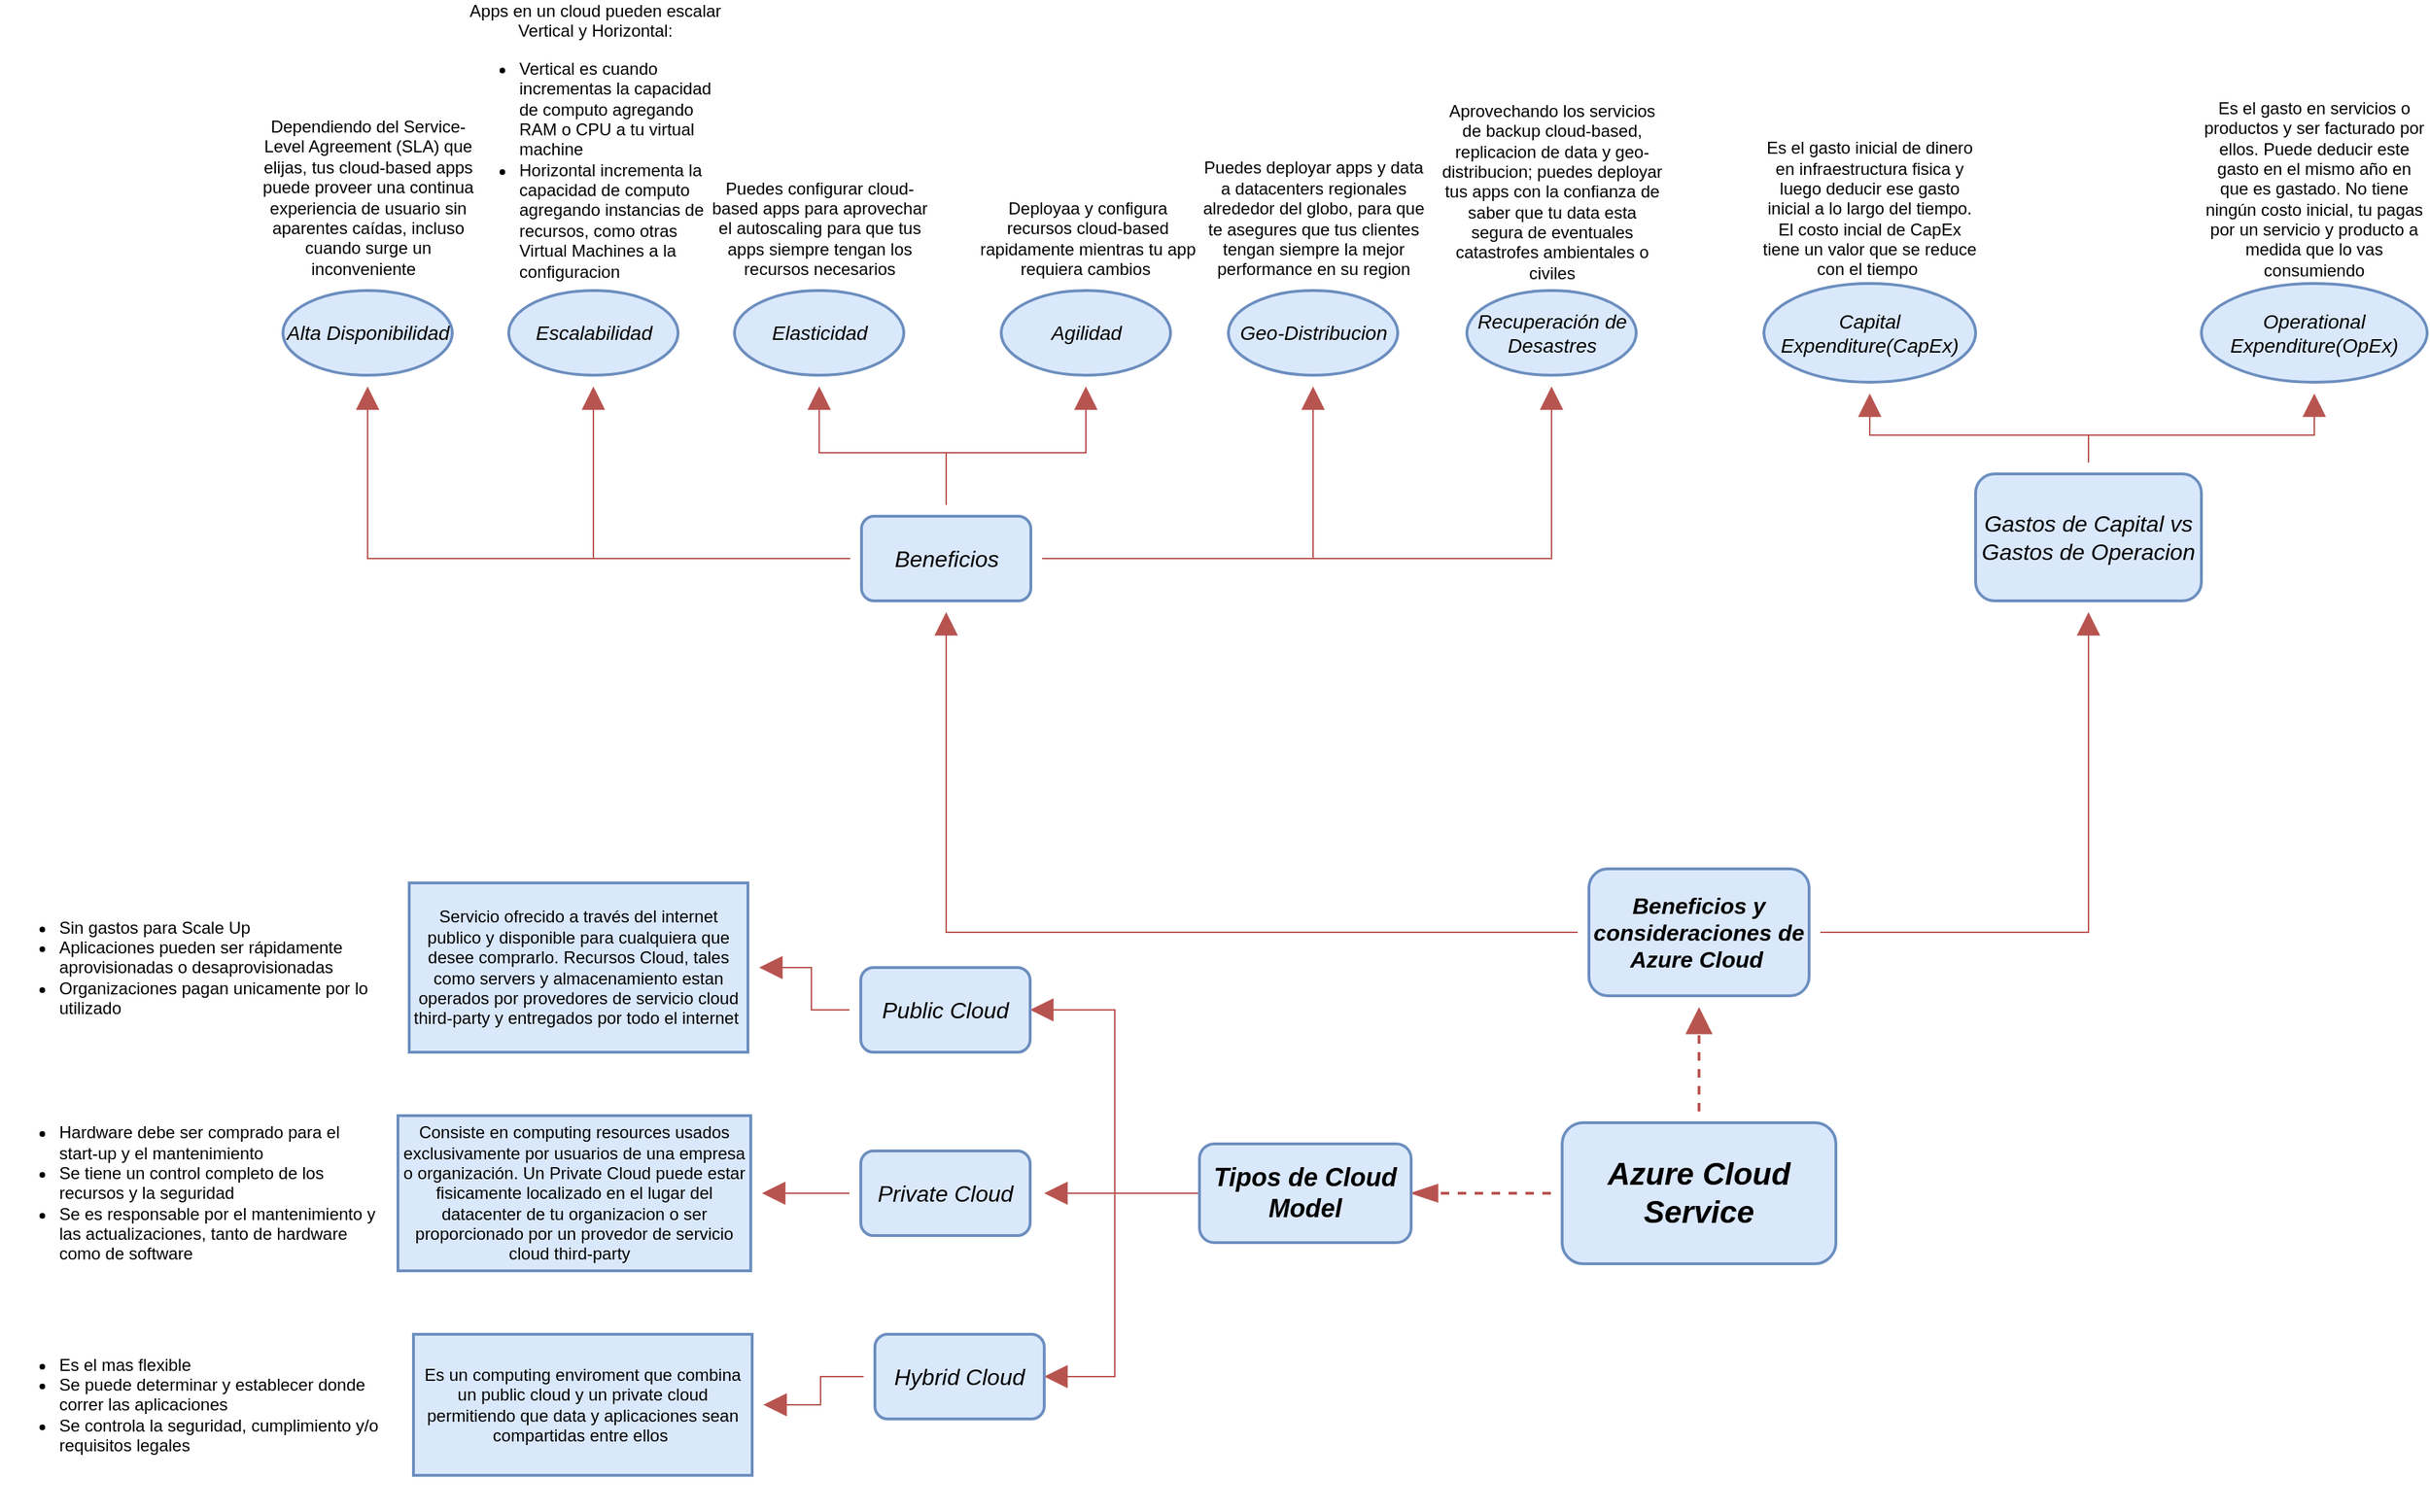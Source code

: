 <mxfile version="15.3.5" type="github">
  <diagram id="qemPZvNpyssAUF0mMIDs" name="Page-1">
    <mxGraphModel dx="3197" dy="2499" grid="1" gridSize="10" guides="1" tooltips="1" connect="1" arrows="1" fold="1" page="1" pageScale="1" pageWidth="827" pageHeight="1169" math="0" shadow="0">
      <root>
        <mxCell id="0" />
        <mxCell id="1" parent="0" />
        <mxCell id="l9tMWQ5-sVlqTfUE8LL0-3" value="" style="endArrow=blockThin;html=1;startSize=14;endSize=14;sourcePerimeterSpacing=8;targetPerimeterSpacing=8;rounded=0;entryX=1;entryY=0.5;entryDx=0;entryDy=0;endFill=1;dashed=1;strokeWidth=2;fillColor=#f8cecc;strokeColor=#b85450;" edge="1" parent="1" source="l9tMWQ5-sVlqTfUE8LL0-1" target="l9tMWQ5-sVlqTfUE8LL0-2">
          <mxGeometry relative="1" as="geometry" />
        </mxCell>
        <mxCell id="l9tMWQ5-sVlqTfUE8LL0-23" value="" style="edgeStyle=orthogonalEdgeStyle;rounded=0;orthogonalLoop=1;jettySize=auto;html=1;endArrow=block;endFill=1;startSize=14;endSize=14;sourcePerimeterSpacing=8;targetPerimeterSpacing=8;fillColor=#f8cecc;dashed=1;strokeColor=#b85450;strokeWidth=2;" edge="1" parent="1" source="l9tMWQ5-sVlqTfUE8LL0-1" target="l9tMWQ5-sVlqTfUE8LL0-22">
          <mxGeometry relative="1" as="geometry" />
        </mxCell>
        <mxCell id="l9tMWQ5-sVlqTfUE8LL0-1" value="&lt;font style=&quot;font-size: 22px&quot;&gt;&lt;b&gt;&lt;i&gt;Azure Cloud Service&lt;/i&gt;&lt;/b&gt;&lt;/font&gt;" style="rounded=1;whiteSpace=wrap;html=1;hachureGap=4;pointerEvents=0;fillColor=#dae8fc;strokeColor=#6c8ebf;strokeWidth=2;" vertex="1" parent="1">
          <mxGeometry x="317" y="190" width="194" height="100" as="geometry" />
        </mxCell>
        <mxCell id="l9tMWQ5-sVlqTfUE8LL0-6" value="" style="endArrow=block;html=1;startSize=14;endSize=14;sourcePerimeterSpacing=8;targetPerimeterSpacing=8;rounded=0;exitX=0;exitY=0.5;exitDx=0;exitDy=0;endFill=1;fillColor=#f8cecc;strokeColor=#b85450;entryX=1;entryY=0.5;entryDx=0;entryDy=0;" edge="1" parent="1" source="l9tMWQ5-sVlqTfUE8LL0-2" target="l9tMWQ5-sVlqTfUE8LL0-5">
          <mxGeometry relative="1" as="geometry">
            <mxPoint x="-50" y="140" as="targetPoint" />
            <Array as="points">
              <mxPoint y="240" />
              <mxPoint y="110" />
            </Array>
          </mxGeometry>
        </mxCell>
        <mxCell id="l9tMWQ5-sVlqTfUE8LL0-9" value="" style="edgeStyle=orthogonalEdgeStyle;rounded=0;orthogonalLoop=1;jettySize=auto;html=1;startSize=14;endSize=14;sourcePerimeterSpacing=8;targetPerimeterSpacing=8;endArrow=block;endFill=1;fillColor=#f8cecc;strokeColor=#b85450;" edge="1" parent="1" source="l9tMWQ5-sVlqTfUE8LL0-2">
          <mxGeometry relative="1" as="geometry">
            <mxPoint x="-50" y="240" as="targetPoint" />
          </mxGeometry>
        </mxCell>
        <mxCell id="l9tMWQ5-sVlqTfUE8LL0-12" value="" style="edgeStyle=orthogonalEdgeStyle;rounded=0;orthogonalLoop=1;jettySize=auto;html=1;startSize=14;endSize=14;sourcePerimeterSpacing=8;targetPerimeterSpacing=8;endArrow=block;endFill=1;fillColor=#f8cecc;strokeColor=#b85450;entryX=1;entryY=0.5;entryDx=0;entryDy=0;" edge="1" parent="1" source="l9tMWQ5-sVlqTfUE8LL0-2" target="l9tMWQ5-sVlqTfUE8LL0-11">
          <mxGeometry relative="1" as="geometry">
            <Array as="points">
              <mxPoint y="240" />
              <mxPoint y="370" />
            </Array>
          </mxGeometry>
        </mxCell>
        <mxCell id="l9tMWQ5-sVlqTfUE8LL0-2" value="&lt;font style=&quot;font-size: 18px&quot;&gt;&lt;b&gt;&lt;i&gt;Tipos de Cloud Model&lt;/i&gt;&lt;/b&gt;&lt;/font&gt;" style="whiteSpace=wrap;html=1;rounded=1;strokeColor=#6c8ebf;strokeWidth=2;fillColor=#dae8fc;hachureGap=4;" vertex="1" parent="1">
          <mxGeometry x="60" y="205" width="150" height="70" as="geometry" />
        </mxCell>
        <mxCell id="l9tMWQ5-sVlqTfUE8LL0-14" value="" style="edgeStyle=orthogonalEdgeStyle;rounded=0;orthogonalLoop=1;jettySize=auto;html=1;startSize=14;endSize=14;sourcePerimeterSpacing=8;targetPerimeterSpacing=8;endArrow=block;endFill=1;fillColor=#f8cecc;strokeColor=#b85450;" edge="1" parent="1" source="l9tMWQ5-sVlqTfUE8LL0-5" target="l9tMWQ5-sVlqTfUE8LL0-13">
          <mxGeometry relative="1" as="geometry" />
        </mxCell>
        <mxCell id="l9tMWQ5-sVlqTfUE8LL0-5" value="&lt;font style=&quot;font-size: 16px&quot;&gt;&lt;i&gt;Public Cloud&lt;/i&gt;&lt;/font&gt;" style="whiteSpace=wrap;html=1;rounded=1;strokeColor=#6c8ebf;strokeWidth=2;fillColor=#dae8fc;hachureGap=4;" vertex="1" parent="1">
          <mxGeometry x="-180" y="80" width="120" height="60" as="geometry" />
        </mxCell>
        <mxCell id="l9tMWQ5-sVlqTfUE8LL0-16" value="" style="edgeStyle=orthogonalEdgeStyle;rounded=0;orthogonalLoop=1;jettySize=auto;html=1;endArrow=block;endFill=1;startSize=14;endSize=14;sourcePerimeterSpacing=8;targetPerimeterSpacing=8;strokeWidth=1;fillColor=#f8cecc;strokeColor=#b85450;" edge="1" parent="1" source="l9tMWQ5-sVlqTfUE8LL0-8" target="l9tMWQ5-sVlqTfUE8LL0-15">
          <mxGeometry relative="1" as="geometry" />
        </mxCell>
        <mxCell id="l9tMWQ5-sVlqTfUE8LL0-8" value="&lt;font style=&quot;font-size: 16px&quot;&gt;&lt;i&gt;Private Cloud&lt;/i&gt;&lt;/font&gt;" style="whiteSpace=wrap;html=1;rounded=1;strokeColor=#6c8ebf;strokeWidth=2;fillColor=#dae8fc;hachureGap=4;" vertex="1" parent="1">
          <mxGeometry x="-180" y="210" width="120" height="60" as="geometry" />
        </mxCell>
        <mxCell id="l9tMWQ5-sVlqTfUE8LL0-18" value="" style="edgeStyle=orthogonalEdgeStyle;rounded=0;orthogonalLoop=1;jettySize=auto;html=1;endArrow=block;endFill=1;startSize=14;endSize=14;sourcePerimeterSpacing=8;targetPerimeterSpacing=8;fillColor=#f8cecc;strokeColor=#b85450;" edge="1" parent="1" source="l9tMWQ5-sVlqTfUE8LL0-11" target="l9tMWQ5-sVlqTfUE8LL0-17">
          <mxGeometry relative="1" as="geometry" />
        </mxCell>
        <mxCell id="l9tMWQ5-sVlqTfUE8LL0-11" value="&lt;i&gt;&lt;font style=&quot;font-size: 16px&quot;&gt;Hybrid Cloud&lt;/font&gt;&lt;/i&gt;" style="whiteSpace=wrap;html=1;rounded=1;strokeColor=#6c8ebf;strokeWidth=2;fillColor=#dae8fc;hachureGap=4;" vertex="1" parent="1">
          <mxGeometry x="-170" y="340" width="120" height="60" as="geometry" />
        </mxCell>
        <mxCell id="l9tMWQ5-sVlqTfUE8LL0-13" value="Servicio ofrecido a través del internet publico y disponible para cualquiera que desee comprarlo. Recursos Cloud, tales como servers y almacenamiento estan operados por provedores de servicio cloud third-party y entregados por todo el internet&amp;nbsp;" style="whiteSpace=wrap;html=1;rounded=0;strokeColor=#6c8ebf;strokeWidth=2;fillColor=#dae8fc;hachureGap=4;" vertex="1" parent="1">
          <mxGeometry x="-500" y="20" width="240" height="120" as="geometry" />
        </mxCell>
        <mxCell id="l9tMWQ5-sVlqTfUE8LL0-15" value="Consiste en computing resources usados exclusivamente por usuarios de una empresa o organización. Un Private Cloud puede estar fisicamente localizado en el lugar del datacenter de tu organizacion o ser proporcionado por un provedor de servicio cloud third-party&amp;nbsp;&amp;nbsp;" style="whiteSpace=wrap;html=1;rounded=0;strokeColor=#6c8ebf;strokeWidth=2;fillColor=#dae8fc;hachureGap=4;" vertex="1" parent="1">
          <mxGeometry x="-508" y="185" width="250" height="110" as="geometry" />
        </mxCell>
        <mxCell id="l9tMWQ5-sVlqTfUE8LL0-17" value="Es un computing enviroment que combina un public cloud y un private cloud permitiendo que data y aplicaciones sean compartidas entre ellos&amp;nbsp;" style="whiteSpace=wrap;html=1;rounded=0;strokeColor=#6c8ebf;strokeWidth=2;fillColor=#dae8fc;hachureGap=4;" vertex="1" parent="1">
          <mxGeometry x="-497" y="340" width="240" height="100" as="geometry" />
        </mxCell>
        <mxCell id="l9tMWQ5-sVlqTfUE8LL0-19" value="&lt;ul&gt;&lt;li&gt;Sin gastos para Scale Up&lt;/li&gt;&lt;li&gt;Aplicaciones pueden ser rápidamente aprovisionadas o desaprovisionadas&lt;/li&gt;&lt;li&gt;Organizaciones pagan unicamente por lo utilizado&amp;nbsp;&amp;nbsp;&lt;/li&gt;&lt;/ul&gt;" style="text;html=1;strokeColor=none;fillColor=none;align=left;verticalAlign=middle;whiteSpace=wrap;rounded=0;hachureGap=4;pointerEvents=0;" vertex="1" parent="1">
          <mxGeometry x="-790" y="5" width="270" height="150" as="geometry" />
        </mxCell>
        <mxCell id="l9tMWQ5-sVlqTfUE8LL0-20" value="&lt;ul&gt;&lt;li&gt;Hardware debe ser comprado para el start-up y el mantenimiento&lt;/li&gt;&lt;li&gt;Se tiene un control completo de los recursos y la seguridad&lt;/li&gt;&lt;li&gt;Se es responsable por el mantenimiento y las actualizaciones, tanto de hardware como de software&lt;/li&gt;&lt;/ul&gt;" style="text;html=1;strokeColor=none;fillColor=none;align=left;verticalAlign=middle;whiteSpace=wrap;rounded=0;hachureGap=4;pointerEvents=0;" vertex="1" parent="1">
          <mxGeometry x="-790" y="165" width="270" height="150" as="geometry" />
        </mxCell>
        <mxCell id="l9tMWQ5-sVlqTfUE8LL0-21" value="&lt;ul&gt;&lt;li&gt;Es el mas flexible&lt;/li&gt;&lt;li&gt;Se puede determinar y establecer donde correr las aplicaciones&lt;/li&gt;&lt;li&gt;Se controla la seguridad, cumplimiento y/o requisitos legales&lt;/li&gt;&lt;/ul&gt;" style="text;html=1;strokeColor=none;fillColor=none;align=left;verticalAlign=middle;whiteSpace=wrap;rounded=0;hachureGap=4;pointerEvents=0;" vertex="1" parent="1">
          <mxGeometry x="-790" y="315" width="270" height="150" as="geometry" />
        </mxCell>
        <mxCell id="l9tMWQ5-sVlqTfUE8LL0-25" value="" style="edgeStyle=orthogonalEdgeStyle;rounded=0;orthogonalLoop=1;jettySize=auto;html=1;endArrow=block;endFill=1;startSize=14;endSize=14;sourcePerimeterSpacing=8;targetPerimeterSpacing=8;strokeWidth=1;fillColor=#f8cecc;strokeColor=#b85450;" edge="1" parent="1" source="l9tMWQ5-sVlqTfUE8LL0-22" target="l9tMWQ5-sVlqTfUE8LL0-24">
          <mxGeometry relative="1" as="geometry" />
        </mxCell>
        <mxCell id="l9tMWQ5-sVlqTfUE8LL0-50" value="" style="edgeStyle=orthogonalEdgeStyle;rounded=0;jumpSize=0;orthogonalLoop=1;jettySize=auto;html=1;endArrow=block;endFill=1;startSize=14;endSize=14;sourcePerimeterSpacing=8;targetPerimeterSpacing=8;strokeColor=#b85450;strokeWidth=1;fillColor=#f8cecc;" edge="1" parent="1" source="l9tMWQ5-sVlqTfUE8LL0-22" target="l9tMWQ5-sVlqTfUE8LL0-49">
          <mxGeometry relative="1" as="geometry" />
        </mxCell>
        <mxCell id="l9tMWQ5-sVlqTfUE8LL0-22" value="&lt;font style=&quot;font-size: 16px&quot;&gt;&lt;b&gt;&lt;i&gt;Beneficios y consideraciones de Azure Cloud&lt;/i&gt;&lt;/b&gt;&lt;/font&gt;&amp;nbsp;" style="whiteSpace=wrap;html=1;rounded=1;strokeColor=#6c8ebf;strokeWidth=2;fillColor=#dae8fc;hachureGap=4;" vertex="1" parent="1">
          <mxGeometry x="336" y="10" width="156" height="90" as="geometry" />
        </mxCell>
        <mxCell id="l9tMWQ5-sVlqTfUE8LL0-27" value="" style="edgeStyle=orthogonalEdgeStyle;rounded=0;orthogonalLoop=1;jettySize=auto;html=1;endArrow=block;endFill=1;startSize=14;endSize=14;sourcePerimeterSpacing=8;targetPerimeterSpacing=8;strokeWidth=1;fillColor=#f8cecc;strokeColor=#b85450;" edge="1" parent="1" source="l9tMWQ5-sVlqTfUE8LL0-24" target="l9tMWQ5-sVlqTfUE8LL0-26">
          <mxGeometry relative="1" as="geometry" />
        </mxCell>
        <mxCell id="l9tMWQ5-sVlqTfUE8LL0-29" value="" style="edgeStyle=orthogonalEdgeStyle;rounded=0;orthogonalLoop=1;jettySize=auto;html=1;endArrow=block;endFill=1;startSize=14;endSize=14;sourcePerimeterSpacing=8;targetPerimeterSpacing=8;strokeWidth=1;fillColor=#f8cecc;strokeColor=#b85450;" edge="1" parent="1" source="l9tMWQ5-sVlqTfUE8LL0-24" target="l9tMWQ5-sVlqTfUE8LL0-28">
          <mxGeometry relative="1" as="geometry" />
        </mxCell>
        <mxCell id="l9tMWQ5-sVlqTfUE8LL0-31" value="" style="edgeStyle=orthogonalEdgeStyle;rounded=0;orthogonalLoop=1;jettySize=auto;html=1;endArrow=block;endFill=1;startSize=14;endSize=14;sourcePerimeterSpacing=8;targetPerimeterSpacing=8;strokeWidth=1;fillColor=#f8cecc;strokeColor=#b85450;" edge="1" parent="1" source="l9tMWQ5-sVlqTfUE8LL0-24" target="l9tMWQ5-sVlqTfUE8LL0-30">
          <mxGeometry relative="1" as="geometry" />
        </mxCell>
        <mxCell id="l9tMWQ5-sVlqTfUE8LL0-33" value="" style="edgeStyle=orthogonalEdgeStyle;rounded=0;orthogonalLoop=1;jettySize=auto;html=1;endArrow=block;endFill=1;startSize=14;endSize=14;sourcePerimeterSpacing=8;targetPerimeterSpacing=8;strokeWidth=1;fillColor=#f8cecc;strokeColor=#b85450;" edge="1" parent="1" source="l9tMWQ5-sVlqTfUE8LL0-24" target="l9tMWQ5-sVlqTfUE8LL0-32">
          <mxGeometry relative="1" as="geometry" />
        </mxCell>
        <mxCell id="l9tMWQ5-sVlqTfUE8LL0-35" value="" style="edgeStyle=orthogonalEdgeStyle;rounded=0;orthogonalLoop=1;jettySize=auto;html=1;endArrow=block;endFill=1;startSize=14;endSize=14;sourcePerimeterSpacing=8;targetPerimeterSpacing=8;strokeWidth=1;fillColor=#f8cecc;strokeColor=#b85450;" edge="1" parent="1" source="l9tMWQ5-sVlqTfUE8LL0-24" target="l9tMWQ5-sVlqTfUE8LL0-34">
          <mxGeometry relative="1" as="geometry" />
        </mxCell>
        <mxCell id="l9tMWQ5-sVlqTfUE8LL0-37" value="" style="edgeStyle=orthogonalEdgeStyle;rounded=0;orthogonalLoop=1;jettySize=auto;html=1;endArrow=block;endFill=1;startSize=14;endSize=14;sourcePerimeterSpacing=8;targetPerimeterSpacing=8;strokeWidth=1;fillColor=#f8cecc;strokeColor=#b85450;" edge="1" parent="1" source="l9tMWQ5-sVlqTfUE8LL0-24" target="l9tMWQ5-sVlqTfUE8LL0-36">
          <mxGeometry relative="1" as="geometry" />
        </mxCell>
        <mxCell id="l9tMWQ5-sVlqTfUE8LL0-24" value="&lt;font style=&quot;font-size: 16px&quot;&gt;&lt;i&gt;Beneficios&lt;/i&gt;&lt;/font&gt;" style="whiteSpace=wrap;html=1;rounded=1;strokeColor=#6c8ebf;strokeWidth=2;fillColor=#dae8fc;hachureGap=4;" vertex="1" parent="1">
          <mxGeometry x="-179.5" y="-240" width="120" height="60" as="geometry" />
        </mxCell>
        <mxCell id="l9tMWQ5-sVlqTfUE8LL0-26" value="&lt;i&gt;&lt;font style=&quot;font-size: 14px&quot;&gt;Alta Disponibilidad&lt;/font&gt;&lt;/i&gt;" style="ellipse;whiteSpace=wrap;html=1;rounded=1;strokeColor=#6c8ebf;strokeWidth=2;fillColor=#dae8fc;hachureGap=4;" vertex="1" parent="1">
          <mxGeometry x="-589.5" y="-400" width="120" height="60" as="geometry" />
        </mxCell>
        <mxCell id="l9tMWQ5-sVlqTfUE8LL0-28" value="&lt;span style=&quot;font-size: 14px&quot;&gt;&lt;i&gt;Escalabilidad&lt;/i&gt;&lt;/span&gt;" style="ellipse;whiteSpace=wrap;html=1;rounded=1;strokeColor=#6c8ebf;strokeWidth=2;fillColor=#dae8fc;hachureGap=4;" vertex="1" parent="1">
          <mxGeometry x="-429.5" y="-400" width="120" height="60" as="geometry" />
        </mxCell>
        <mxCell id="l9tMWQ5-sVlqTfUE8LL0-30" value="&lt;i&gt;&lt;font style=&quot;font-size: 14px&quot;&gt;Elasticidad&lt;/font&gt;&lt;/i&gt;" style="ellipse;whiteSpace=wrap;html=1;rounded=1;strokeColor=#6c8ebf;strokeWidth=2;fillColor=#dae8fc;hachureGap=4;" vertex="1" parent="1">
          <mxGeometry x="-269.5" y="-400" width="120" height="60" as="geometry" />
        </mxCell>
        <mxCell id="l9tMWQ5-sVlqTfUE8LL0-32" value="&lt;i&gt;&lt;font style=&quot;font-size: 14px&quot;&gt;Agilidad&lt;/font&gt;&lt;/i&gt;" style="ellipse;whiteSpace=wrap;html=1;rounded=1;strokeColor=#6c8ebf;strokeWidth=2;fillColor=#dae8fc;hachureGap=4;" vertex="1" parent="1">
          <mxGeometry x="-80.5" y="-400" width="120" height="60" as="geometry" />
        </mxCell>
        <mxCell id="l9tMWQ5-sVlqTfUE8LL0-34" value="&lt;i&gt;&lt;font style=&quot;font-size: 14px&quot;&gt;Geo-Distribucion&lt;/font&gt;&lt;/i&gt;" style="ellipse;whiteSpace=wrap;html=1;rounded=1;strokeColor=#6c8ebf;strokeWidth=2;fillColor=#dae8fc;hachureGap=4;" vertex="1" parent="1">
          <mxGeometry x="80.5" y="-400" width="120" height="60" as="geometry" />
        </mxCell>
        <mxCell id="l9tMWQ5-sVlqTfUE8LL0-36" value="&lt;i&gt;&lt;font&gt;&lt;span style=&quot;font-size: 14px&quot;&gt;Recuperación&amp;nbsp;de Desastres&lt;/span&gt;&lt;/font&gt;&lt;/i&gt;" style="ellipse;whiteSpace=wrap;html=1;rounded=1;strokeColor=#6c8ebf;strokeWidth=2;fillColor=#dae8fc;hachureGap=4;" vertex="1" parent="1">
          <mxGeometry x="249.5" y="-400" width="120" height="60" as="geometry" />
        </mxCell>
        <mxCell id="l9tMWQ5-sVlqTfUE8LL0-42" value="Dependiendo del Service- Level Agreement (SLA) que elijas, tus cloud-based apps puede proveer una continua experiencia de usuario sin aparentes caídas, incluso cuando surge un inconveniente&amp;nbsp;&amp;nbsp;" style="text;html=1;strokeColor=none;fillColor=none;align=center;verticalAlign=middle;whiteSpace=wrap;rounded=0;hachureGap=4;pointerEvents=0;" vertex="1" parent="1">
          <mxGeometry x="-609.5" y="-486" width="160" height="40" as="geometry" />
        </mxCell>
        <mxCell id="l9tMWQ5-sVlqTfUE8LL0-43" value="&lt;div style=&quot;text-align: center&quot;&gt;&lt;span&gt;Apps en un cloud pueden escalar Vertical y Horizontal:&lt;/span&gt;&lt;/div&gt;&lt;ul&gt;&lt;li&gt;Vertical es cuando incrementas la capacidad de computo agregando RAM o CPU a tu virtual machine&amp;nbsp;&lt;/li&gt;&lt;li&gt;Horizontal incrementa la capacidad de computo agregando instancias de recursos, como otras Virtual Machines a la configuracion&lt;/li&gt;&lt;/ul&gt;" style="text;html=1;strokeColor=none;fillColor=none;align=left;verticalAlign=middle;whiteSpace=wrap;rounded=0;hachureGap=4;pointerEvents=0;" vertex="1" parent="1">
          <mxGeometry x="-464.5" y="-530" width="190" height="60" as="geometry" />
        </mxCell>
        <mxCell id="l9tMWQ5-sVlqTfUE8LL0-44" value="Puedes configurar cloud-based apps para aprovechar el autoscaling para que tus apps siempre tengan los recursos necesarios" style="text;html=1;strokeColor=none;fillColor=none;align=center;verticalAlign=middle;whiteSpace=wrap;rounded=0;hachureGap=4;pointerEvents=0;" vertex="1" parent="1">
          <mxGeometry x="-289.5" y="-464" width="160" height="40" as="geometry" />
        </mxCell>
        <mxCell id="l9tMWQ5-sVlqTfUE8LL0-45" value="Deployaa y configura recursos cloud-based rapidamente mientras tu app requiera cambios&amp;nbsp;" style="text;html=1;strokeColor=none;fillColor=none;align=center;verticalAlign=middle;whiteSpace=wrap;rounded=0;hachureGap=4;pointerEvents=0;" vertex="1" parent="1">
          <mxGeometry x="-99.5" y="-457" width="160" height="40" as="geometry" />
        </mxCell>
        <mxCell id="l9tMWQ5-sVlqTfUE8LL0-46" value="Puedes deployar apps y data a datacenters regionales alrededor del globo, para que te asegures que tus clientes tengan siempre la mejor performance en su region" style="text;html=1;strokeColor=none;fillColor=none;align=center;verticalAlign=middle;whiteSpace=wrap;rounded=0;hachureGap=4;pointerEvents=0;" vertex="1" parent="1">
          <mxGeometry x="60.5" y="-470" width="160" height="37" as="geometry" />
        </mxCell>
        <mxCell id="l9tMWQ5-sVlqTfUE8LL0-48" value="Aprovechando los servicios de backup cloud-based, replicacion de data y geo-distribucion; puedes deployar tus apps con la confianza de saber que tu data esta segura de eventuales catastrofes ambientales o civiles" style="text;html=1;strokeColor=none;fillColor=none;align=center;verticalAlign=middle;whiteSpace=wrap;rounded=0;hachureGap=4;pointerEvents=0;" vertex="1" parent="1">
          <mxGeometry x="229.5" y="-490" width="160" height="40" as="geometry" />
        </mxCell>
        <mxCell id="l9tMWQ5-sVlqTfUE8LL0-52" value="" style="edgeStyle=orthogonalEdgeStyle;rounded=0;jumpSize=0;orthogonalLoop=1;jettySize=auto;html=1;endArrow=block;endFill=1;startSize=14;endSize=14;sourcePerimeterSpacing=8;targetPerimeterSpacing=8;strokeColor=#b85450;strokeWidth=1;fillColor=#f8cecc;" edge="1" parent="1" source="l9tMWQ5-sVlqTfUE8LL0-49" target="l9tMWQ5-sVlqTfUE8LL0-51">
          <mxGeometry relative="1" as="geometry" />
        </mxCell>
        <mxCell id="l9tMWQ5-sVlqTfUE8LL0-54" value="" style="edgeStyle=orthogonalEdgeStyle;rounded=0;jumpSize=0;orthogonalLoop=1;jettySize=auto;html=1;endArrow=block;endFill=1;startSize=14;endSize=14;sourcePerimeterSpacing=8;targetPerimeterSpacing=8;strokeColor=#b85450;strokeWidth=1;fillColor=#f8cecc;" edge="1" parent="1" source="l9tMWQ5-sVlqTfUE8LL0-49" target="l9tMWQ5-sVlqTfUE8LL0-53">
          <mxGeometry relative="1" as="geometry" />
        </mxCell>
        <mxCell id="l9tMWQ5-sVlqTfUE8LL0-49" value="&lt;font style=&quot;font-size: 16px&quot;&gt;&lt;i&gt;Gastos de Capital vs Gastos de Operacion&lt;/i&gt;&lt;/font&gt;" style="whiteSpace=wrap;html=1;rounded=1;strokeColor=#6c8ebf;strokeWidth=2;fillColor=#dae8fc;hachureGap=4;" vertex="1" parent="1">
          <mxGeometry x="610" y="-270" width="160" height="90" as="geometry" />
        </mxCell>
        <mxCell id="l9tMWQ5-sVlqTfUE8LL0-51" value="&lt;font style=&quot;font-size: 14px&quot;&gt;&lt;i&gt;Capital Expenditure(CapEx)&lt;/i&gt;&lt;/font&gt;" style="ellipse;whiteSpace=wrap;html=1;rounded=1;strokeColor=#6c8ebf;strokeWidth=2;fillColor=#dae8fc;hachureGap=4;" vertex="1" parent="1">
          <mxGeometry x="460" y="-405" width="150" height="70" as="geometry" />
        </mxCell>
        <mxCell id="l9tMWQ5-sVlqTfUE8LL0-53" value="&lt;font style=&quot;font-size: 14px&quot;&gt;&lt;i&gt;Operational Expenditure(OpEx)&lt;/i&gt;&lt;/font&gt;" style="ellipse;whiteSpace=wrap;html=1;rounded=1;strokeColor=#6c8ebf;strokeWidth=2;fillColor=#dae8fc;hachureGap=4;" vertex="1" parent="1">
          <mxGeometry x="770" y="-405" width="160" height="70" as="geometry" />
        </mxCell>
        <mxCell id="l9tMWQ5-sVlqTfUE8LL0-55" value="Es el gasto inicial de dinero en infraestructura fisica y luego deducir ese gasto inicial a lo largo del tiempo. El costo incial de CapEx tiene un valor que se reduce con el tiempo&amp;nbsp;" style="text;html=1;strokeColor=none;fillColor=none;align=center;verticalAlign=middle;whiteSpace=wrap;rounded=0;hachureGap=4;pointerEvents=0;" vertex="1" parent="1">
          <mxGeometry x="455" y="-478" width="160" height="40" as="geometry" />
        </mxCell>
        <mxCell id="l9tMWQ5-sVlqTfUE8LL0-56" value="Es el gasto en servicios o productos y ser facturado por ellos. Puede deducir este gasto en el mismo año en que es gastado. No tiene ningún costo inicial, tu pagas por un servicio y producto a medida que lo vas consumiendo" style="text;html=1;strokeColor=none;fillColor=none;align=center;verticalAlign=middle;whiteSpace=wrap;rounded=0;hachureGap=4;pointerEvents=0;" vertex="1" parent="1">
          <mxGeometry x="770" y="-492" width="160" height="40" as="geometry" />
        </mxCell>
      </root>
    </mxGraphModel>
  </diagram>
</mxfile>
